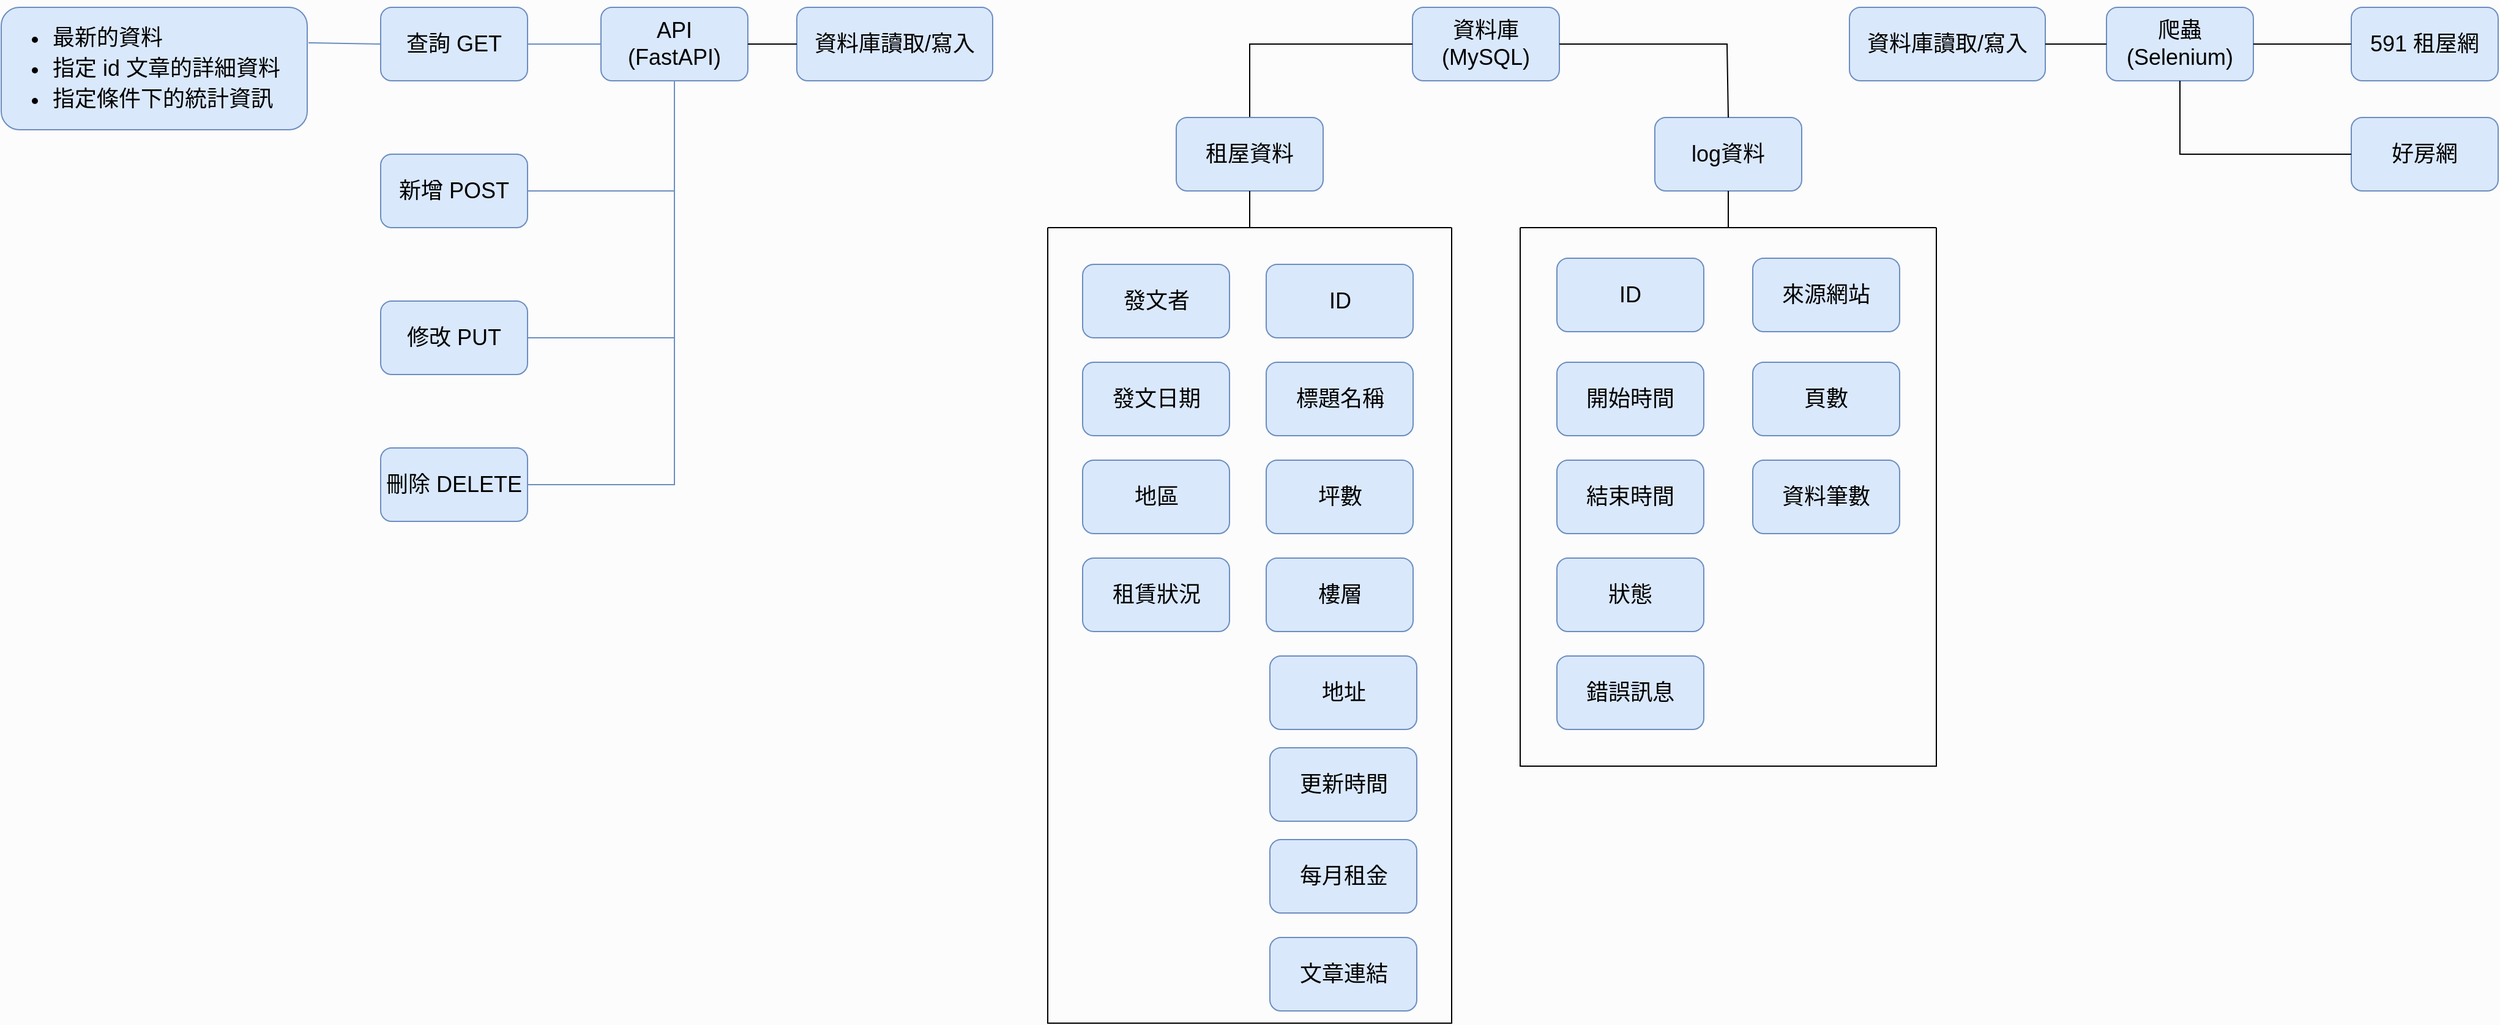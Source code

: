 <mxfile version="20.6.0" type="device"><diagram id="kMrssFYM3sWk5l_tzTLp" name="第 1 页"><mxGraphModel dx="2249" dy="762" grid="1" gridSize="10" guides="1" tooltips="1" connect="1" arrows="1" fold="1" page="1" pageScale="1" pageWidth="827" pageHeight="1169" background="#FCFCFC" math="0" shadow="0"><root><mxCell id="0"/><mxCell id="1" parent="0"/><mxCell id="GjCL8QGU2Wdw76QZN1fu-9" style="edgeStyle=orthogonalEdgeStyle;rounded=0;orthogonalLoop=1;jettySize=auto;html=1;entryX=1;entryY=0.5;entryDx=0;entryDy=0;fontSize=18;endArrow=none;endFill=0;fillColor=#dae8fc;strokeColor=#6c8ebf;" parent="1" source="GjCL8QGU2Wdw76QZN1fu-1" target="GjCL8QGU2Wdw76QZN1fu-4" edge="1"><mxGeometry relative="1" as="geometry"/></mxCell><mxCell id="GjCL8QGU2Wdw76QZN1fu-1" value="API&lt;br&gt;(FastAPI)" style="rounded=1;whiteSpace=wrap;html=1;fontSize=18;fillColor=#dae8fc;strokeColor=#6c8ebf;" parent="1" vertex="1"><mxGeometry x="320" y="80" width="120" height="60" as="geometry"/></mxCell><mxCell id="GjCL8QGU2Wdw76QZN1fu-2" value="爬蟲(Selenium)" style="rounded=1;whiteSpace=wrap;html=1;fontSize=18;fillColor=#dae8fc;strokeColor=#6c8ebf;" parent="1" vertex="1"><mxGeometry x="1550" y="80" width="120" height="60" as="geometry"/></mxCell><mxCell id="GjCL8QGU2Wdw76QZN1fu-3" value="資料庫&lt;br&gt;(MySQL)" style="rounded=1;whiteSpace=wrap;html=1;fontSize=18;fillColor=#dae8fc;strokeColor=#6c8ebf;" parent="1" vertex="1"><mxGeometry x="983" y="80" width="120" height="60" as="geometry"/></mxCell><mxCell id="GjCL8QGU2Wdw76QZN1fu-4" value="&lt;font style=&quot;font-size: 18px;&quot;&gt;查詢 GET&lt;/font&gt;" style="rounded=1;whiteSpace=wrap;html=1;fillColor=#dae8fc;strokeColor=#6c8ebf;" parent="1" vertex="1"><mxGeometry x="140" y="80" width="120" height="60" as="geometry"/></mxCell><mxCell id="GjCL8QGU2Wdw76QZN1fu-5" value="刪除 DELETE" style="rounded=1;whiteSpace=wrap;html=1;fontSize=18;fillColor=#dae8fc;strokeColor=#6c8ebf;" parent="1" vertex="1"><mxGeometry x="140" y="440" width="120" height="60" as="geometry"/></mxCell><mxCell id="GjCL8QGU2Wdw76QZN1fu-6" value="修改 PUT" style="rounded=1;whiteSpace=wrap;html=1;fontSize=18;fillColor=#dae8fc;strokeColor=#6c8ebf;" parent="1" vertex="1"><mxGeometry x="140" y="320" width="120" height="60" as="geometry"/></mxCell><mxCell id="GjCL8QGU2Wdw76QZN1fu-7" value="新增 POST" style="rounded=1;whiteSpace=wrap;html=1;fontSize=18;fillColor=#dae8fc;strokeColor=#6c8ebf;" parent="1" vertex="1"><mxGeometry x="140" y="200" width="120" height="60" as="geometry"/></mxCell><mxCell id="GjCL8QGU2Wdw76QZN1fu-8" value="&lt;ul style=&quot;line-height: 140%;&quot;&gt;&lt;li&gt;最新的資料&lt;br&gt;&lt;/li&gt;&lt;li&gt;&lt;span style=&quot;background-color: initial;&quot;&gt;指定 id 文章的詳細資料&lt;/span&gt;&lt;/li&gt;&lt;li&gt;&lt;span style=&quot;background-color: initial;&quot;&gt;指定條件下的統計資訊&lt;/span&gt;&lt;/li&gt;&lt;/ul&gt;" style="rounded=1;whiteSpace=wrap;html=1;fontSize=18;fillColor=#dae8fc;strokeColor=#6c8ebf;align=left;" parent="1" vertex="1"><mxGeometry x="-170" y="80" width="250" height="100" as="geometry"/></mxCell><mxCell id="GjCL8QGU2Wdw76QZN1fu-10" value="" style="endArrow=none;html=1;rounded=0;fontSize=18;exitX=0.5;exitY=1;exitDx=0;exitDy=0;fillColor=#dae8fc;strokeColor=#6c8ebf;" parent="1" source="GjCL8QGU2Wdw76QZN1fu-1" edge="1"><mxGeometry width="50" height="50" relative="1" as="geometry"><mxPoint x="490" y="230" as="sourcePoint"/><mxPoint x="260" y="230" as="targetPoint"/><Array as="points"><mxPoint x="380" y="230"/></Array></mxGeometry></mxCell><mxCell id="GjCL8QGU2Wdw76QZN1fu-11" value="" style="endArrow=none;html=1;rounded=0;fontSize=18;entryX=0.5;entryY=1;entryDx=0;entryDy=0;fillColor=#dae8fc;strokeColor=#6c8ebf;" parent="1" target="GjCL8QGU2Wdw76QZN1fu-1" edge="1"><mxGeometry width="50" height="50" relative="1" as="geometry"><mxPoint x="260" y="350" as="sourcePoint"/><mxPoint x="400" y="220" as="targetPoint"/><Array as="points"><mxPoint x="380" y="350"/></Array></mxGeometry></mxCell><mxCell id="GjCL8QGU2Wdw76QZN1fu-12" value="" style="endArrow=none;html=1;rounded=0;fontSize=18;entryX=0.5;entryY=1;entryDx=0;entryDy=0;fillColor=#dae8fc;strokeColor=#6c8ebf;" parent="1" target="GjCL8QGU2Wdw76QZN1fu-1" edge="1"><mxGeometry width="50" height="50" relative="1" as="geometry"><mxPoint x="260" y="470" as="sourcePoint"/><mxPoint x="370" y="240" as="targetPoint"/><Array as="points"><mxPoint x="380" y="470"/></Array></mxGeometry></mxCell><mxCell id="GjCL8QGU2Wdw76QZN1fu-13" value="" style="endArrow=none;html=1;rounded=0;fontSize=18;fillColor=#dae8fc;strokeColor=#6c8ebf;exitX=0;exitY=0.5;exitDx=0;exitDy=0;" parent="1" source="GjCL8QGU2Wdw76QZN1fu-4" edge="1"><mxGeometry width="50" height="50" relative="1" as="geometry"><mxPoint x="160" y="110" as="sourcePoint"/><mxPoint x="81" y="109" as="targetPoint"/></mxGeometry></mxCell><mxCell id="GjCL8QGU2Wdw76QZN1fu-30" value="591 租屋網" style="rounded=1;whiteSpace=wrap;html=1;fontSize=18;fillColor=#dae8fc;strokeColor=#6c8ebf;" parent="1" vertex="1"><mxGeometry x="1750" y="80" width="120" height="60" as="geometry"/></mxCell><mxCell id="GjCL8QGU2Wdw76QZN1fu-31" value="好房網" style="rounded=1;whiteSpace=wrap;html=1;fontSize=18;fillColor=#dae8fc;strokeColor=#6c8ebf;" parent="1" vertex="1"><mxGeometry x="1750" y="170" width="120" height="60" as="geometry"/></mxCell><mxCell id="GjCL8QGU2Wdw76QZN1fu-32" value="log資料" style="rounded=1;whiteSpace=wrap;html=1;fontSize=18;fillColor=#dae8fc;strokeColor=#6c8ebf;" parent="1" vertex="1"><mxGeometry x="1181" y="170" width="120" height="60" as="geometry"/></mxCell><mxCell id="GjCL8QGU2Wdw76QZN1fu-37" value="資料庫讀取/寫入" style="rounded=1;whiteSpace=wrap;html=1;fontSize=18;fillColor=#dae8fc;strokeColor=#6c8ebf;" parent="1" vertex="1"><mxGeometry x="480" y="80" width="160" height="60" as="geometry"/></mxCell><mxCell id="GjCL8QGU2Wdw76QZN1fu-38" value="" style="endArrow=none;html=1;rounded=0;fontSize=18;exitX=1;exitY=0.5;exitDx=0;exitDy=0;entryX=0;entryY=0.5;entryDx=0;entryDy=0;" parent="1" source="GjCL8QGU2Wdw76QZN1fu-1" target="GjCL8QGU2Wdw76QZN1fu-37" edge="1"><mxGeometry width="50" height="50" relative="1" as="geometry"><mxPoint x="470" y="90" as="sourcePoint"/><mxPoint x="520" y="40" as="targetPoint"/></mxGeometry></mxCell><mxCell id="GjCL8QGU2Wdw76QZN1fu-39" value="資料庫讀取/寫入" style="rounded=1;whiteSpace=wrap;html=1;fontSize=18;fillColor=#dae8fc;strokeColor=#6c8ebf;" parent="1" vertex="1"><mxGeometry x="1340" y="80" width="160" height="60" as="geometry"/></mxCell><mxCell id="GjCL8QGU2Wdw76QZN1fu-40" value="" style="endArrow=none;html=1;rounded=0;fontSize=18;entryX=0;entryY=0.5;entryDx=0;entryDy=0;exitX=1;exitY=0.5;exitDx=0;exitDy=0;" parent="1" source="GjCL8QGU2Wdw76QZN1fu-39" target="GjCL8QGU2Wdw76QZN1fu-2" edge="1"><mxGeometry width="50" height="50" relative="1" as="geometry"><mxPoint x="1440" y="230" as="sourcePoint"/><mxPoint x="1490" y="180" as="targetPoint"/></mxGeometry></mxCell><mxCell id="GjCL8QGU2Wdw76QZN1fu-41" value="" style="endArrow=none;html=1;rounded=0;fontSize=18;exitX=1;exitY=0.5;exitDx=0;exitDy=0;" parent="1" source="GjCL8QGU2Wdw76QZN1fu-2" target="GjCL8QGU2Wdw76QZN1fu-30" edge="1"><mxGeometry width="50" height="50" relative="1" as="geometry"><mxPoint x="1700" y="90" as="sourcePoint"/><mxPoint x="1750" y="40" as="targetPoint"/></mxGeometry></mxCell><mxCell id="GjCL8QGU2Wdw76QZN1fu-42" value="" style="endArrow=none;html=1;rounded=0;fontSize=18;exitX=0.5;exitY=1;exitDx=0;exitDy=0;entryX=0;entryY=0.5;entryDx=0;entryDy=0;" parent="1" source="GjCL8QGU2Wdw76QZN1fu-2" target="GjCL8QGU2Wdw76QZN1fu-31" edge="1"><mxGeometry width="50" height="50" relative="1" as="geometry"><mxPoint x="1660" y="250" as="sourcePoint"/><mxPoint x="1710" y="200" as="targetPoint"/><Array as="points"><mxPoint x="1610" y="200"/></Array></mxGeometry></mxCell><mxCell id="GjCL8QGU2Wdw76QZN1fu-43" value="" style="swimlane;startSize=0;fontSize=18;" parent="1" vertex="1"><mxGeometry x="685" y="260" width="330" height="650" as="geometry"/></mxCell><mxCell id="GjCL8QGU2Wdw76QZN1fu-20" value="ID" style="rounded=1;whiteSpace=wrap;html=1;fontSize=18;fillColor=#dae8fc;strokeColor=#6c8ebf;" parent="GjCL8QGU2Wdw76QZN1fu-43" vertex="1"><mxGeometry x="178.5" y="30" width="120" height="60" as="geometry"/></mxCell><mxCell id="GjCL8QGU2Wdw76QZN1fu-22" value="標題名稱" style="rounded=1;whiteSpace=wrap;html=1;fontSize=18;fillColor=#dae8fc;strokeColor=#6c8ebf;" parent="GjCL8QGU2Wdw76QZN1fu-43" vertex="1"><mxGeometry x="178.5" y="110" width="120" height="60" as="geometry"/></mxCell><mxCell id="GjCL8QGU2Wdw76QZN1fu-23" value="坪數" style="rounded=1;whiteSpace=wrap;html=1;fontSize=18;fillColor=#dae8fc;strokeColor=#6c8ebf;" parent="GjCL8QGU2Wdw76QZN1fu-43" vertex="1"><mxGeometry x="178.5" y="190" width="120" height="60" as="geometry"/></mxCell><mxCell id="GjCL8QGU2Wdw76QZN1fu-24" value="樓層" style="rounded=1;whiteSpace=wrap;html=1;fontSize=18;fillColor=#dae8fc;strokeColor=#6c8ebf;" parent="GjCL8QGU2Wdw76QZN1fu-43" vertex="1"><mxGeometry x="178.5" y="270" width="120" height="60" as="geometry"/></mxCell><mxCell id="GjCL8QGU2Wdw76QZN1fu-25" value="地址" style="rounded=1;whiteSpace=wrap;html=1;fontSize=18;fillColor=#dae8fc;strokeColor=#6c8ebf;" parent="GjCL8QGU2Wdw76QZN1fu-43" vertex="1"><mxGeometry x="181.5" y="350" width="120" height="60" as="geometry"/></mxCell><mxCell id="GjCL8QGU2Wdw76QZN1fu-26" value="更新時間" style="rounded=1;whiteSpace=wrap;html=1;fontSize=18;fillColor=#dae8fc;strokeColor=#6c8ebf;" parent="GjCL8QGU2Wdw76QZN1fu-43" vertex="1"><mxGeometry x="181.5" y="425" width="120" height="60" as="geometry"/></mxCell><mxCell id="GjCL8QGU2Wdw76QZN1fu-28" value="每月租金" style="rounded=1;whiteSpace=wrap;html=1;fontSize=18;fillColor=#dae8fc;strokeColor=#6c8ebf;" parent="GjCL8QGU2Wdw76QZN1fu-43" vertex="1"><mxGeometry x="181.5" y="500" width="120" height="60" as="geometry"/></mxCell><mxCell id="GjCL8QGU2Wdw76QZN1fu-29" value="文章連結" style="rounded=1;whiteSpace=wrap;html=1;fontSize=18;fillColor=#dae8fc;strokeColor=#6c8ebf;" parent="GjCL8QGU2Wdw76QZN1fu-43" vertex="1"><mxGeometry x="181.5" y="580" width="120" height="60" as="geometry"/></mxCell><mxCell id="GjCL8QGU2Wdw76QZN1fu-33" value="發文者" style="rounded=1;whiteSpace=wrap;html=1;fontSize=18;fillColor=#dae8fc;strokeColor=#6c8ebf;" parent="GjCL8QGU2Wdw76QZN1fu-43" vertex="1"><mxGeometry x="28.5" y="30" width="120" height="60" as="geometry"/></mxCell><mxCell id="GjCL8QGU2Wdw76QZN1fu-34" value="發文日期" style="rounded=1;whiteSpace=wrap;html=1;fontSize=18;fillColor=#dae8fc;strokeColor=#6c8ebf;" parent="GjCL8QGU2Wdw76QZN1fu-43" vertex="1"><mxGeometry x="28.5" y="110" width="120" height="60" as="geometry"/></mxCell><mxCell id="GjCL8QGU2Wdw76QZN1fu-35" value="地區" style="rounded=1;whiteSpace=wrap;html=1;fontSize=18;fillColor=#dae8fc;strokeColor=#6c8ebf;" parent="GjCL8QGU2Wdw76QZN1fu-43" vertex="1"><mxGeometry x="28.5" y="190" width="120" height="60" as="geometry"/></mxCell><mxCell id="GjCL8QGU2Wdw76QZN1fu-36" value="租賃狀況" style="rounded=1;whiteSpace=wrap;html=1;fontSize=18;fillColor=#dae8fc;strokeColor=#6c8ebf;" parent="GjCL8QGU2Wdw76QZN1fu-43" vertex="1"><mxGeometry x="28.5" y="270" width="120" height="60" as="geometry"/></mxCell><mxCell id="GjCL8QGU2Wdw76QZN1fu-44" value="" style="endArrow=none;html=1;rounded=0;fontSize=18;entryX=0;entryY=0.5;entryDx=0;entryDy=0;exitX=0.5;exitY=0;exitDx=0;exitDy=0;startArrow=none;" parent="1" source="GjCL8QGU2Wdw76QZN1fu-50" target="GjCL8QGU2Wdw76QZN1fu-3" edge="1"><mxGeometry width="50" height="50" relative="1" as="geometry"><mxPoint x="890" y="160" as="sourcePoint"/><mxPoint x="940" y="110" as="targetPoint"/><Array as="points"><mxPoint x="850" y="110"/></Array></mxGeometry></mxCell><mxCell id="GjCL8QGU2Wdw76QZN1fu-45" value="" style="endArrow=none;startArrow=none;html=1;rounded=0;fontSize=18;exitX=1;exitY=0.5;exitDx=0;exitDy=0;entryX=0.5;entryY=0;entryDx=0;entryDy=0;endFill=0;startFill=0;" parent="1" source="GjCL8QGU2Wdw76QZN1fu-3" target="GjCL8QGU2Wdw76QZN1fu-32" edge="1"><mxGeometry width="50" height="50" relative="1" as="geometry"><mxPoint x="1190" y="130" as="sourcePoint"/><mxPoint x="1240" y="80" as="targetPoint"/><Array as="points"><mxPoint x="1240" y="110"/></Array></mxGeometry></mxCell><mxCell id="GjCL8QGU2Wdw76QZN1fu-49" value="" style="swimlane;startSize=0;fontSize=18;" parent="1" vertex="1"><mxGeometry x="1071" y="260" width="340" height="440" as="geometry"/></mxCell><mxCell id="GjCL8QGU2Wdw76QZN1fu-46" value="開始時間" style="rounded=1;whiteSpace=wrap;html=1;fontSize=18;fillColor=#dae8fc;strokeColor=#6c8ebf;" parent="GjCL8QGU2Wdw76QZN1fu-49" vertex="1"><mxGeometry x="30" y="110" width="120" height="60" as="geometry"/></mxCell><mxCell id="GjCL8QGU2Wdw76QZN1fu-47" value="狀態" style="rounded=1;whiteSpace=wrap;html=1;fontSize=18;fillColor=#dae8fc;strokeColor=#6c8ebf;" parent="GjCL8QGU2Wdw76QZN1fu-49" vertex="1"><mxGeometry x="30" y="270" width="120" height="60" as="geometry"/></mxCell><mxCell id="GjCL8QGU2Wdw76QZN1fu-48" value="錯誤訊息" style="rounded=1;whiteSpace=wrap;html=1;fontSize=18;fillColor=#dae8fc;strokeColor=#6c8ebf;" parent="GjCL8QGU2Wdw76QZN1fu-49" vertex="1"><mxGeometry x="30" y="350" width="120" height="60" as="geometry"/></mxCell><mxCell id="ojF2y1wMQLsV6UItybOW-1" value="ID" style="rounded=1;whiteSpace=wrap;html=1;fontSize=18;fillColor=#dae8fc;strokeColor=#6c8ebf;" vertex="1" parent="GjCL8QGU2Wdw76QZN1fu-49"><mxGeometry x="30" y="25" width="120" height="60" as="geometry"/></mxCell><mxCell id="ojF2y1wMQLsV6UItybOW-2" value="結束時間" style="rounded=1;whiteSpace=wrap;html=1;fontSize=18;fillColor=#dae8fc;strokeColor=#6c8ebf;" vertex="1" parent="GjCL8QGU2Wdw76QZN1fu-49"><mxGeometry x="30" y="190" width="120" height="60" as="geometry"/></mxCell><mxCell id="ojF2y1wMQLsV6UItybOW-10" value="來源網站" style="rounded=1;whiteSpace=wrap;html=1;fontSize=18;fillColor=#dae8fc;strokeColor=#6c8ebf;" vertex="1" parent="GjCL8QGU2Wdw76QZN1fu-49"><mxGeometry x="190" y="25" width="120" height="60" as="geometry"/></mxCell><mxCell id="ojF2y1wMQLsV6UItybOW-12" value="資料筆數" style="rounded=1;whiteSpace=wrap;html=1;fontSize=18;fillColor=#dae8fc;strokeColor=#6c8ebf;" vertex="1" parent="GjCL8QGU2Wdw76QZN1fu-49"><mxGeometry x="190" y="190" width="120" height="60" as="geometry"/></mxCell><mxCell id="ojF2y1wMQLsV6UItybOW-11" value="頁數" style="rounded=1;whiteSpace=wrap;html=1;fontSize=18;fillColor=#dae8fc;strokeColor=#6c8ebf;" vertex="1" parent="GjCL8QGU2Wdw76QZN1fu-49"><mxGeometry x="190" y="110" width="120" height="60" as="geometry"/></mxCell><mxCell id="GjCL8QGU2Wdw76QZN1fu-51" value="" style="endArrow=none;html=1;rounded=0;fontSize=18;entryX=0.5;entryY=1;entryDx=0;entryDy=0;exitX=0.5;exitY=0;exitDx=0;exitDy=0;" parent="1" source="GjCL8QGU2Wdw76QZN1fu-49" target="GjCL8QGU2Wdw76QZN1fu-32" edge="1"><mxGeometry width="50" height="50" relative="1" as="geometry"><mxPoint x="1332" y="290" as="sourcePoint"/><mxPoint x="1382" y="240" as="targetPoint"/></mxGeometry></mxCell><mxCell id="GjCL8QGU2Wdw76QZN1fu-50" value="租屋資料" style="rounded=1;whiteSpace=wrap;html=1;fontSize=18;fillColor=#dae8fc;strokeColor=#6c8ebf;" parent="1" vertex="1"><mxGeometry x="790" y="170" width="120" height="60" as="geometry"/></mxCell><mxCell id="GjCL8QGU2Wdw76QZN1fu-52" value="" style="endArrow=none;html=1;rounded=0;fontSize=18;entryX=0.5;entryY=1;entryDx=0;entryDy=0;exitX=0.5;exitY=0;exitDx=0;exitDy=0;" parent="1" source="GjCL8QGU2Wdw76QZN1fu-43" target="GjCL8QGU2Wdw76QZN1fu-50" edge="1"><mxGeometry width="50" height="50" relative="1" as="geometry"><mxPoint x="875" y="260" as="sourcePoint"/><mxPoint x="983" y="110" as="targetPoint"/><Array as="points"/></mxGeometry></mxCell></root></mxGraphModel></diagram></mxfile>